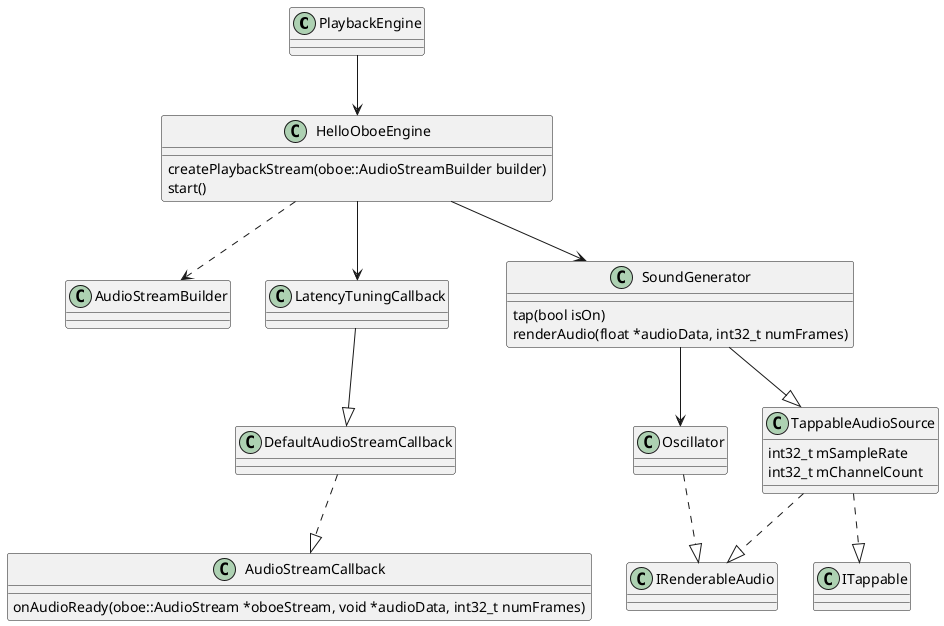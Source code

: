@startuml oboe_samples_uml

class PlaybackEngine {

}
PlaybackEngine --> HelloOboeEngine
class HelloOboeEngine {
    createPlaybackStream(oboe::AudioStreamBuilder builder)
    start()
}
HelloOboeEngine ..> AudioStreamBuilder
'stream构建器'
class AudioStreamBuilder {

}
HelloOboeEngine --> LatencyTuningCallback
class LatencyTuningCallback {

}
LatencyTuningCallback --|> DefaultAudioStreamCallback
'渲染来自IRenderableAudio的数据'
class DefaultAudioStreamCallback {

}
DefaultAudioStreamCallback ..|> AudioStreamCallback
'onAudioReady用于数据流动，onError*用于提示错误'
class AudioStreamCallback {
    onAudioReady(oboe::AudioStream *oboeStream, void *audioData, int32_t numFrames)
}
HelloOboeEngine --> SoundGenerator
'对每个渠道生成一个固定频率的tone'
class SoundGenerator {
    tap(bool isOn)
    renderAudio(float *audioData, int32_t numFrames)
}
SoundGenerator --|> TappableAudioSource
'渲染audio，并执行点击控制'
class TappableAudioSource {
    int32_t mSampleRate
    int32_t mChannelCount
}
TappableAudioSource ..|> IRenderableAudio
TappableAudioSource ..|> ITappable
SoundGenerator --> Oscillator
'单渠道audio渲染'
class Oscillator {

}
Oscillator ..|> IRenderableAudio


@enduml